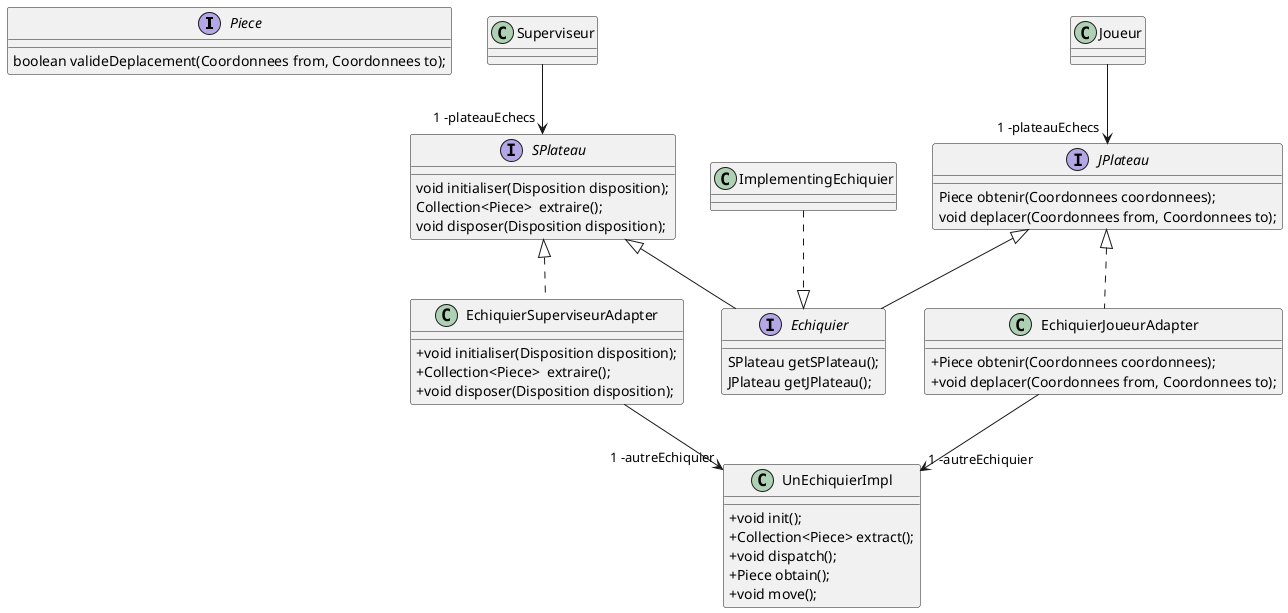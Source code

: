 @startuml
skinparam classAttributeIconSize 0

interface Piece {
	boolean valideDeplacement(Coordonnees from, Coordonnees to);
}

interface JPlateau {
	Piece obtenir(Coordonnees coordonnees);
	void deplacer(Coordonnees from, Coordonnees to);	
}
interface SPlateau {
	void initialiser(Disposition disposition);
	Collection<Piece>  extraire();
	void disposer(Disposition disposition);
}
interface Echiquier extends JPlateau, SPlateau {	
	SPlateau getSPlateau();
	JPlateau getJPlateau();
}
class Joueur 
class Superviseur

Joueur --> "1 -plateauEchecs" JPlateau
Superviseur --> "1 -plateauEchecs" SPlateau
ImplementingEchiquier ..|> Echiquier

class UnEchiquierImpl {
	+void init();
	+Collection<Piece> extract();
	+void dispatch();
	+Piece obtain();
	+void move();
}

class EchiquierSuperviseurAdapter implements SPlateau {
	+void initialiser(Disposition disposition);
	+Collection<Piece>  extraire();
	+void disposer(Disposition disposition);
}

class EchiquierJoueurAdapter implements JPlateau {
	+Piece obtenir(Coordonnees coordonnees);
	+void deplacer(Coordonnees from, Coordonnees to);
}

EchiquierSuperviseurAdapter --> "1 -autreEchiquier" UnEchiquierImpl 
EchiquierJoueurAdapter --> "1 -autreEchiquier" UnEchiquierImpl 
@enduml
